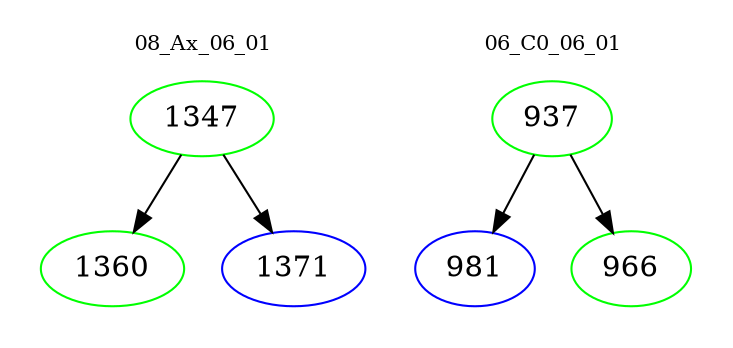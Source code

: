 digraph{
subgraph cluster_0 {
color = white
label = "08_Ax_06_01";
fontsize=10;
T0_1347 [label="1347", color="green"]
T0_1347 -> T0_1360 [color="black"]
T0_1360 [label="1360", color="green"]
T0_1347 -> T0_1371 [color="black"]
T0_1371 [label="1371", color="blue"]
}
subgraph cluster_1 {
color = white
label = "06_C0_06_01";
fontsize=10;
T1_937 [label="937", color="green"]
T1_937 -> T1_981 [color="black"]
T1_981 [label="981", color="blue"]
T1_937 -> T1_966 [color="black"]
T1_966 [label="966", color="green"]
}
}
